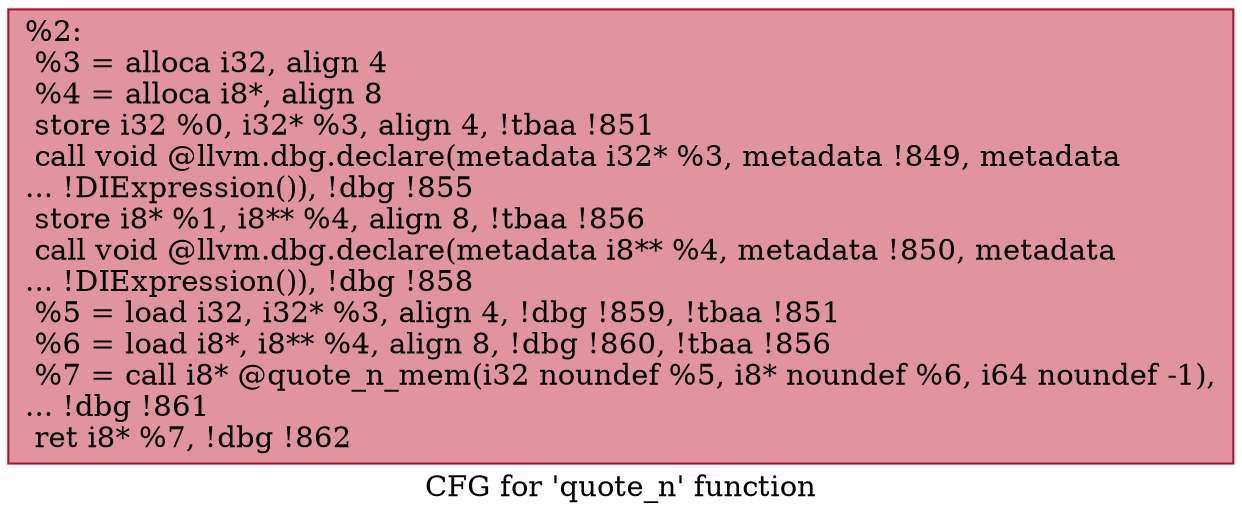 digraph "CFG for 'quote_n' function" {
	label="CFG for 'quote_n' function";

	Node0x2397c20 [shape=record,color="#b70d28ff", style=filled, fillcolor="#b70d2870",label="{%2:\l  %3 = alloca i32, align 4\l  %4 = alloca i8*, align 8\l  store i32 %0, i32* %3, align 4, !tbaa !851\l  call void @llvm.dbg.declare(metadata i32* %3, metadata !849, metadata\l... !DIExpression()), !dbg !855\l  store i8* %1, i8** %4, align 8, !tbaa !856\l  call void @llvm.dbg.declare(metadata i8** %4, metadata !850, metadata\l... !DIExpression()), !dbg !858\l  %5 = load i32, i32* %3, align 4, !dbg !859, !tbaa !851\l  %6 = load i8*, i8** %4, align 8, !dbg !860, !tbaa !856\l  %7 = call i8* @quote_n_mem(i32 noundef %5, i8* noundef %6, i64 noundef -1),\l... !dbg !861\l  ret i8* %7, !dbg !862\l}"];
}
